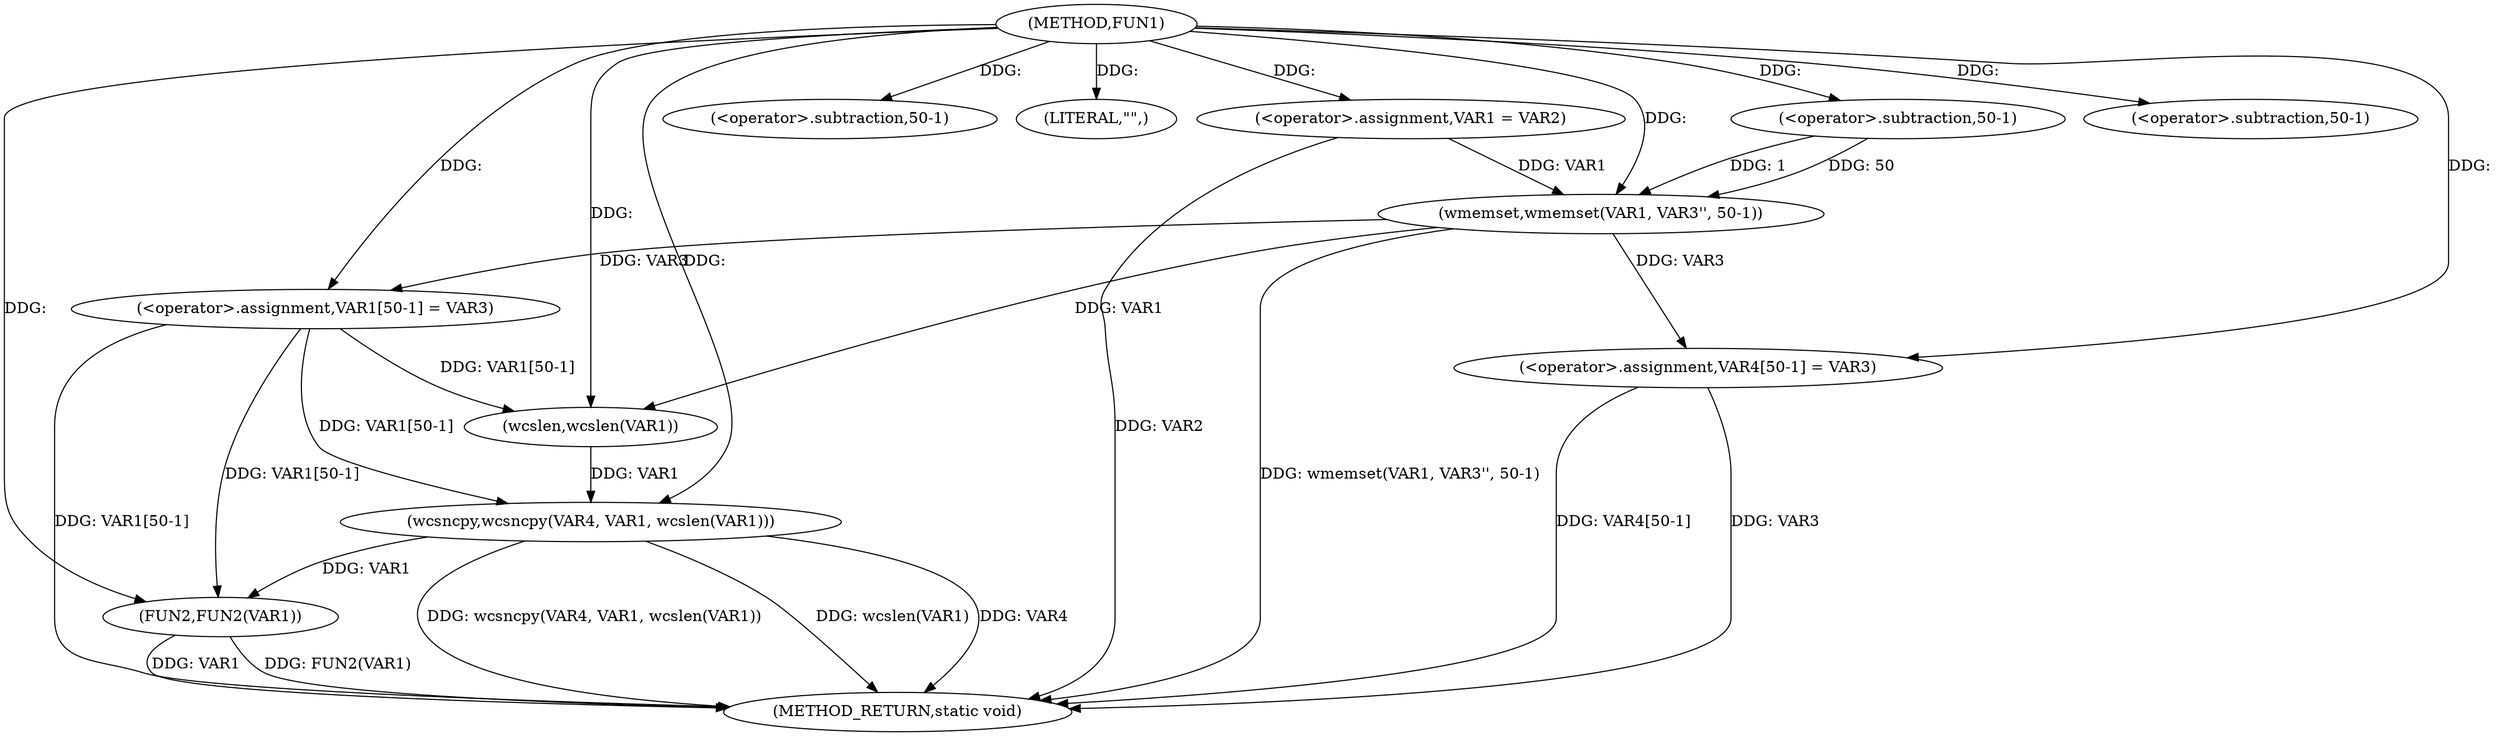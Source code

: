 digraph FUN1 {  
"1000100" [label = "(METHOD,FUN1)" ]
"1000136" [label = "(METHOD_RETURN,static void)" ]
"1000104" [label = "(<operator>.assignment,VAR1 = VAR2)" ]
"1000107" [label = "(wmemset,wmemset(VAR1, VAR3'', 50-1))" ]
"1000110" [label = "(<operator>.subtraction,50-1)" ]
"1000113" [label = "(<operator>.assignment,VAR1[50-1] = VAR3)" ]
"1000116" [label = "(<operator>.subtraction,50-1)" ]
"1000121" [label = "(LITERAL,\"\",)" ]
"1000122" [label = "(wcsncpy,wcsncpy(VAR4, VAR1, wcslen(VAR1)))" ]
"1000125" [label = "(wcslen,wcslen(VAR1))" ]
"1000127" [label = "(<operator>.assignment,VAR4[50-1] = VAR3)" ]
"1000130" [label = "(<operator>.subtraction,50-1)" ]
"1000134" [label = "(FUN2,FUN2(VAR1))" ]
  "1000122" -> "1000136"  [ label = "DDG: wcslen(VAR1)"] 
  "1000107" -> "1000136"  [ label = "DDG: wmemset(VAR1, VAR3'', 50-1)"] 
  "1000113" -> "1000136"  [ label = "DDG: VAR1[50-1]"] 
  "1000122" -> "1000136"  [ label = "DDG: VAR4"] 
  "1000134" -> "1000136"  [ label = "DDG: FUN2(VAR1)"] 
  "1000127" -> "1000136"  [ label = "DDG: VAR3"] 
  "1000122" -> "1000136"  [ label = "DDG: wcsncpy(VAR4, VAR1, wcslen(VAR1))"] 
  "1000127" -> "1000136"  [ label = "DDG: VAR4[50-1]"] 
  "1000104" -> "1000136"  [ label = "DDG: VAR2"] 
  "1000134" -> "1000136"  [ label = "DDG: VAR1"] 
  "1000100" -> "1000104"  [ label = "DDG: "] 
  "1000104" -> "1000107"  [ label = "DDG: VAR1"] 
  "1000100" -> "1000107"  [ label = "DDG: "] 
  "1000110" -> "1000107"  [ label = "DDG: 50"] 
  "1000110" -> "1000107"  [ label = "DDG: 1"] 
  "1000100" -> "1000110"  [ label = "DDG: "] 
  "1000107" -> "1000113"  [ label = "DDG: VAR3"] 
  "1000100" -> "1000113"  [ label = "DDG: "] 
  "1000100" -> "1000116"  [ label = "DDG: "] 
  "1000100" -> "1000121"  [ label = "DDG: "] 
  "1000100" -> "1000122"  [ label = "DDG: "] 
  "1000125" -> "1000122"  [ label = "DDG: VAR1"] 
  "1000113" -> "1000122"  [ label = "DDG: VAR1[50-1]"] 
  "1000107" -> "1000125"  [ label = "DDG: VAR1"] 
  "1000113" -> "1000125"  [ label = "DDG: VAR1[50-1]"] 
  "1000100" -> "1000125"  [ label = "DDG: "] 
  "1000100" -> "1000127"  [ label = "DDG: "] 
  "1000107" -> "1000127"  [ label = "DDG: VAR3"] 
  "1000100" -> "1000130"  [ label = "DDG: "] 
  "1000113" -> "1000134"  [ label = "DDG: VAR1[50-1]"] 
  "1000122" -> "1000134"  [ label = "DDG: VAR1"] 
  "1000100" -> "1000134"  [ label = "DDG: "] 
}

